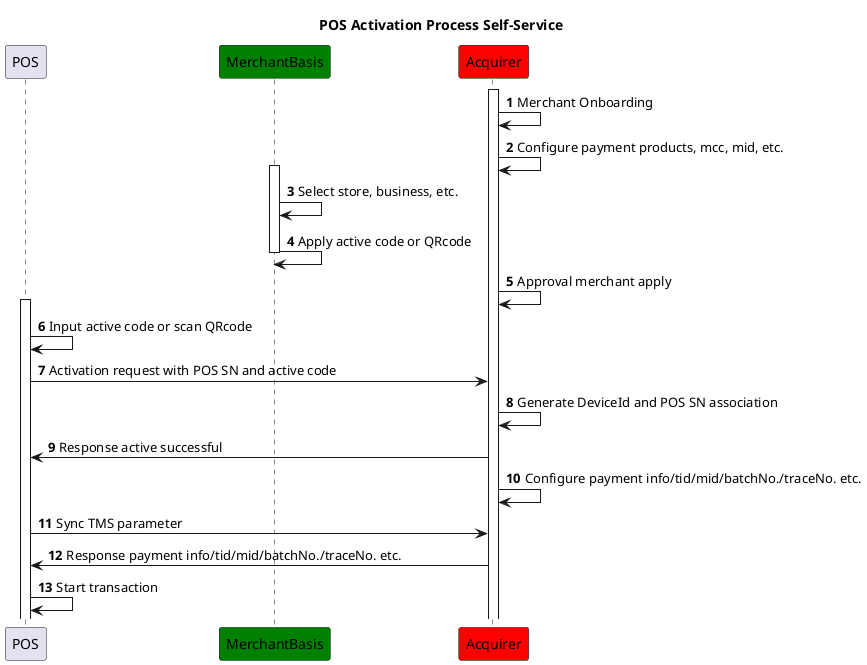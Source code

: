 @startuml

title POS Activation Process Self-Service

participant POS

participant MerchantBasis #GREEN

participant Acquirer #RED

autonumber

activate Acquirer

Acquirer -> Acquirer: Merchant Onboarding

Acquirer -> Acquirer: Configure payment products, mcc, mid, etc.

activate MerchantBasis

MerchantBasis -> MerchantBasis: Select store, business, etc.

MerchantBasis -> MerchantBasis: Apply active code or QRcode

deactivate MerchantBasis

Acquirer -> Acquirer: Approval merchant apply

activate POS

POS -> POS: Input active code or scan QRcode

POS -> Acquirer: Activation request with POS SN and active code

Acquirer -> Acquirer: Generate DeviceId and POS SN association

Acquirer -> POS: Response active successful

Acquirer -> Acquirer: Configure payment info/tid/mid/batchNo./traceNo. etc.

POS -> Acquirer: Sync TMS parameter

Acquirer -> POS: Response payment info/tid/mid/batchNo./traceNo. etc.

POS -> POS: Start transaction

@enduml